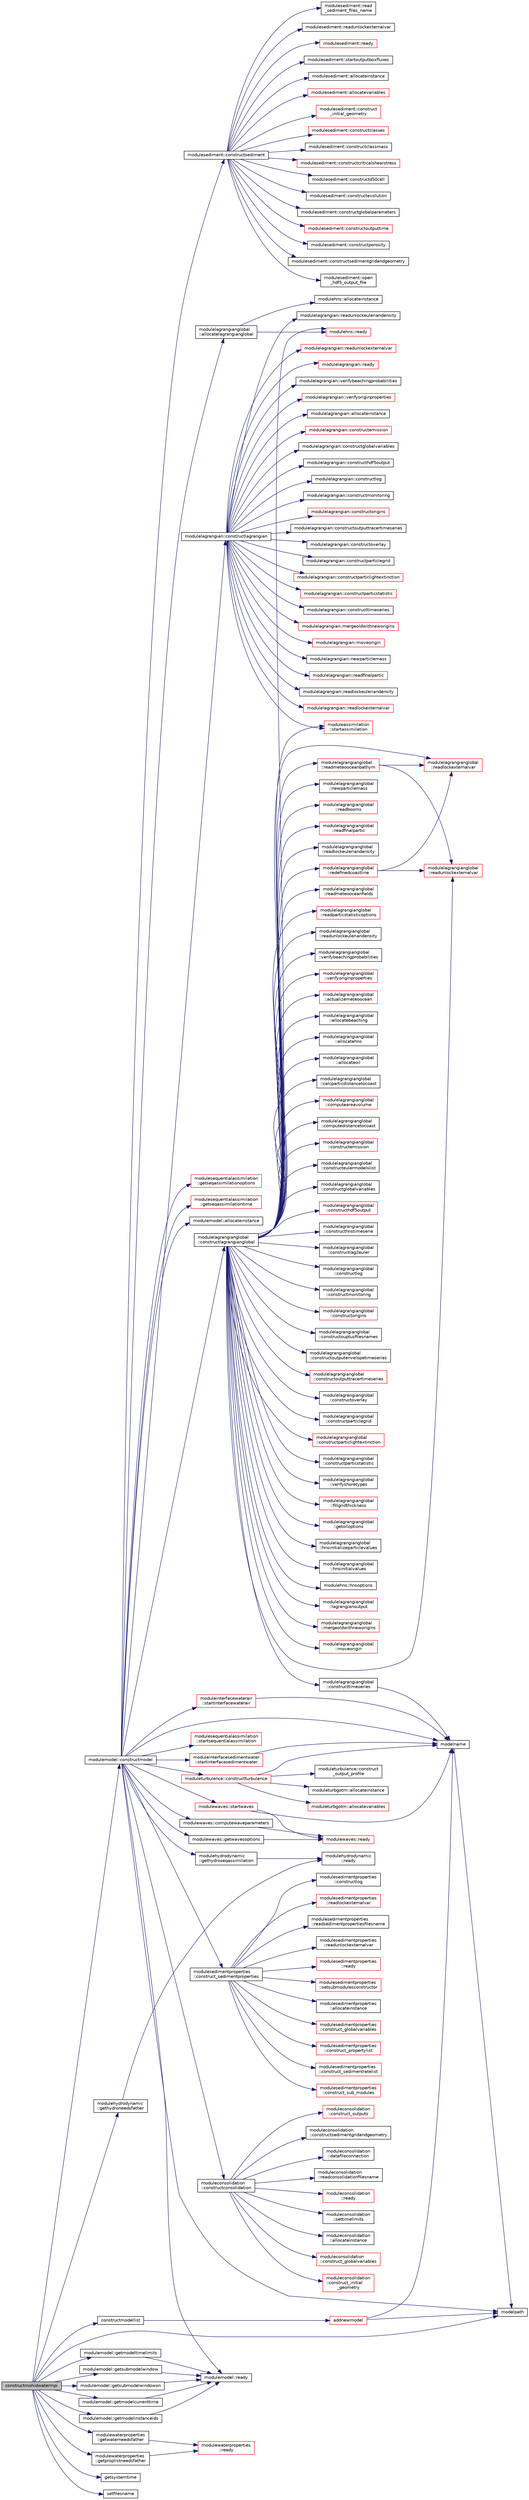 digraph "constructmohidwatermpi"
{
 // LATEX_PDF_SIZE
  edge [fontname="Helvetica",fontsize="10",labelfontname="Helvetica",labelfontsize="10"];
  node [fontname="Helvetica",fontsize="10",shape=record];
  rankdir="LR";
  Node1 [label="constructmohidwatermpi",height=0.2,width=0.4,color="black", fillcolor="grey75", style="filled", fontcolor="black",tooltip=" "];
  Node1 -> Node2 [color="midnightblue",fontsize="10",style="solid",fontname="Helvetica"];
  Node2 [label="modulemodel::constructmodel",height=0.2,width=0.4,color="black", fillcolor="white", style="filled",URL="$namespacemodulemodel.html#abcddd2b6e97f110b0c5b3bb00f069570",tooltip=" "];
  Node2 -> Node3 [color="midnightblue",fontsize="10",style="solid",fontname="Helvetica"];
  Node3 [label="modulemodel::allocateinstance",height=0.2,width=0.4,color="black", fillcolor="white", style="filled",URL="$namespacemodulemodel.html#a5bbc8de2114f1ac7367a9db6d923e85a",tooltip=" "];
  Node2 -> Node4 [color="midnightblue",fontsize="10",style="solid",fontname="Helvetica"];
  Node4 [label="modulelagrangianglobal\l::allocatelagrangianglobal",height=0.2,width=0.4,color="black", fillcolor="white", style="filled",URL="$namespacemodulelagrangianglobal.html#a8ae3b3566ebe3cc057810473a03a4abf",tooltip=" "];
  Node4 -> Node5 [color="midnightblue",fontsize="10",style="solid",fontname="Helvetica"];
  Node5 [label="modulehns::allocateinstance",height=0.2,width=0.4,color="black", fillcolor="white", style="filled",URL="$namespacemodulehns.html#a1ecdd29807e20a3d2a3ad0b9fc798f51",tooltip=" "];
  Node4 -> Node6 [color="midnightblue",fontsize="10",style="solid",fontname="Helvetica"];
  Node6 [label="modulehns::ready",height=0.2,width=0.4,color="red", fillcolor="white", style="filled",URL="$namespacemodulehns.html#a1b4bda03d346568b51278fca35b05366",tooltip=" "];
  Node2 -> Node8 [color="midnightblue",fontsize="10",style="solid",fontname="Helvetica"];
  Node8 [label="modulewaves::computewaveparameters",height=0.2,width=0.4,color="black", fillcolor="white", style="filled",URL="$namespacemodulewaves.html#a6a63e2ee3bdd7ee4378a33408a4668a7",tooltip=" "];
  Node8 -> Node9 [color="midnightblue",fontsize="10",style="solid",fontname="Helvetica"];
  Node9 [label="modulewaves::ready",height=0.2,width=0.4,color="red", fillcolor="white", style="filled",URL="$namespacemodulewaves.html#a15beb6e5dff252a4c77c47d43f9b6385",tooltip=" "];
  Node2 -> Node11 [color="midnightblue",fontsize="10",style="solid",fontname="Helvetica"];
  Node11 [label="modulesedimentproperties\l::construct_sedimentproperties",height=0.2,width=0.4,color="black", fillcolor="white", style="filled",URL="$namespacemodulesedimentproperties.html#a73be9d7faf93dc6b2994d535213bbd58",tooltip=" "];
  Node11 -> Node12 [color="midnightblue",fontsize="10",style="solid",fontname="Helvetica"];
  Node12 [label="modulesedimentproperties\l::allocateinstance",height=0.2,width=0.4,color="black", fillcolor="white", style="filled",URL="$namespacemodulesedimentproperties.html#a0e2131732a53a8682cb31baa3a65d6ae",tooltip=" "];
  Node11 -> Node13 [color="midnightblue",fontsize="10",style="solid",fontname="Helvetica"];
  Node13 [label="modulesedimentproperties\l::construct_globalvariables",height=0.2,width=0.4,color="red", fillcolor="white", style="filled",URL="$namespacemodulesedimentproperties.html#ac04693b92d1ed98577124026a0fb1d2e",tooltip=" "];
  Node11 -> Node18 [color="midnightblue",fontsize="10",style="solid",fontname="Helvetica"];
  Node18 [label="modulesedimentproperties\l::construct_propertylist",height=0.2,width=0.4,color="red", fillcolor="white", style="filled",URL="$namespacemodulesedimentproperties.html#abc91092616fbf4edf02daa5a7b1fcbb9",tooltip=" "];
  Node11 -> Node30 [color="midnightblue",fontsize="10",style="solid",fontname="Helvetica"];
  Node30 [label="modulesedimentproperties\l::construct_sedimentratelist",height=0.2,width=0.4,color="red", fillcolor="white", style="filled",URL="$namespacemodulesedimentproperties.html#ac8e0d26b714ef94bff3a38a7730ee2a5",tooltip=" "];
  Node11 -> Node36 [color="midnightblue",fontsize="10",style="solid",fontname="Helvetica"];
  Node36 [label="modulesedimentproperties\l::construct_sub_modules",height=0.2,width=0.4,color="red", fillcolor="white", style="filled",URL="$namespacemodulesedimentproperties.html#a908a832201f28cb160dc5c859ab8af03",tooltip=" "];
  Node11 -> Node48 [color="midnightblue",fontsize="10",style="solid",fontname="Helvetica"];
  Node48 [label="modulesedimentproperties\l::constructlog",height=0.2,width=0.4,color="black", fillcolor="white", style="filled",URL="$namespacemodulesedimentproperties.html#a8adc335e0f9814d9866b9c91620279fb",tooltip=" "];
  Node11 -> Node49 [color="midnightblue",fontsize="10",style="solid",fontname="Helvetica"];
  Node49 [label="modulesedimentproperties\l::readlockexternalvar",height=0.2,width=0.4,color="red", fillcolor="white", style="filled",URL="$namespacemodulesedimentproperties.html#a395db65fca9389b9904d43f9fc450c03",tooltip=" "];
  Node11 -> Node60 [color="midnightblue",fontsize="10",style="solid",fontname="Helvetica"];
  Node60 [label="modulesedimentproperties\l::readsedimentpropertiesfilesname",height=0.2,width=0.4,color="black", fillcolor="white", style="filled",URL="$namespacemodulesedimentproperties.html#a75f3289f9063b5325117a4d39bebace2",tooltip=" "];
  Node11 -> Node61 [color="midnightblue",fontsize="10",style="solid",fontname="Helvetica"];
  Node61 [label="modulesedimentproperties\l::readunlockexternalvar",height=0.2,width=0.4,color="black", fillcolor="white", style="filled",URL="$namespacemodulesedimentproperties.html#a442696b0f51e8020b42b7a5c2af05721",tooltip=" "];
  Node11 -> Node62 [color="midnightblue",fontsize="10",style="solid",fontname="Helvetica"];
  Node62 [label="modulesedimentproperties\l::ready",height=0.2,width=0.4,color="red", fillcolor="white", style="filled",URL="$namespacemodulesedimentproperties.html#a0ac80b6b6970285688cd69f623317e33",tooltip=" "];
  Node11 -> Node64 [color="midnightblue",fontsize="10",style="solid",fontname="Helvetica"];
  Node64 [label="modulesedimentproperties\l::setsubmodulesconstructor",height=0.2,width=0.4,color="red", fillcolor="white", style="filled",URL="$namespacemodulesedimentproperties.html#acc4f3e2fa34ac7c083b5c86382b68a59",tooltip=" "];
  Node2 -> Node66 [color="midnightblue",fontsize="10",style="solid",fontname="Helvetica"];
  Node66 [label="moduleconsolidation\l::constructconsolidation",height=0.2,width=0.4,color="black", fillcolor="white", style="filled",URL="$namespacemoduleconsolidation.html#aac026f0503f905b1fdf70f85f58f7b69",tooltip=" "];
  Node66 -> Node67 [color="midnightblue",fontsize="10",style="solid",fontname="Helvetica"];
  Node67 [label="moduleconsolidation\l::allocateinstance",height=0.2,width=0.4,color="black", fillcolor="white", style="filled",URL="$namespacemoduleconsolidation.html#ab891ed95a8328cd00b80d32b5bbc6bb6",tooltip=" "];
  Node66 -> Node68 [color="midnightblue",fontsize="10",style="solid",fontname="Helvetica"];
  Node68 [label="moduleconsolidation\l::construct_globalvariables",height=0.2,width=0.4,color="red", fillcolor="white", style="filled",URL="$namespacemoduleconsolidation.html#a4d351c8e79499df7d1edcdc11c64fd58",tooltip=" "];
  Node66 -> Node75 [color="midnightblue",fontsize="10",style="solid",fontname="Helvetica"];
  Node75 [label="moduleconsolidation\l::construct_initial\l_geometry",height=0.2,width=0.4,color="red", fillcolor="white", style="filled",URL="$namespacemoduleconsolidation.html#aefbb1dd3cecd84ab6814af87893b00d1",tooltip=" "];
  Node66 -> Node80 [color="midnightblue",fontsize="10",style="solid",fontname="Helvetica"];
  Node80 [label="moduleconsolidation\l::construct_outputs",height=0.2,width=0.4,color="red", fillcolor="white", style="filled",URL="$namespacemoduleconsolidation.html#a1c6db66f62288736bfc6a93bb76fb12c",tooltip=" "];
  Node66 -> Node85 [color="midnightblue",fontsize="10",style="solid",fontname="Helvetica"];
  Node85 [label="moduleconsolidation\l::constructsedimentgridandgeometry",height=0.2,width=0.4,color="black", fillcolor="white", style="filled",URL="$namespacemoduleconsolidation.html#a7fa231a9af605419b5dbc619d4e2a60f",tooltip=" "];
  Node66 -> Node86 [color="midnightblue",fontsize="10",style="solid",fontname="Helvetica"];
  Node86 [label="moduleconsolidation\l::datafileconnection",height=0.2,width=0.4,color="black", fillcolor="white", style="filled",URL="$namespacemoduleconsolidation.html#a59eaaf93a76021e109b8d97e2756ac51",tooltip=" "];
  Node66 -> Node87 [color="midnightblue",fontsize="10",style="solid",fontname="Helvetica"];
  Node87 [label="moduleconsolidation\l::readconsolidationfilesname",height=0.2,width=0.4,color="black", fillcolor="white", style="filled",URL="$namespacemoduleconsolidation.html#adc874bdb2826879904126cec4cd75459",tooltip=" "];
  Node66 -> Node16 [color="midnightblue",fontsize="10",style="solid",fontname="Helvetica"];
  Node16 [label="moduleconsolidation\l::ready",height=0.2,width=0.4,color="red", fillcolor="white", style="filled",URL="$namespacemoduleconsolidation.html#ab6b8d86bedc5c2870f1fb998c297005e",tooltip=" "];
  Node66 -> Node88 [color="midnightblue",fontsize="10",style="solid",fontname="Helvetica"];
  Node88 [label="moduleconsolidation\l::settimelimits",height=0.2,width=0.4,color="black", fillcolor="white", style="filled",URL="$namespacemoduleconsolidation.html#a8f78f5569405ac5d416a2919286511f3",tooltip=" "];
  Node2 -> Node89 [color="midnightblue",fontsize="10",style="solid",fontname="Helvetica"];
  Node89 [label="modulelagrangian::constructlagrangian",height=0.2,width=0.4,color="black", fillcolor="white", style="filled",URL="$namespacemodulelagrangian.html#ad766e71e7390a14dd30513d8ec8ca115",tooltip=" "];
  Node89 -> Node90 [color="midnightblue",fontsize="10",style="solid",fontname="Helvetica"];
  Node90 [label="modulelagrangian::allocateinstance",height=0.2,width=0.4,color="black", fillcolor="white", style="filled",URL="$namespacemodulelagrangian.html#a8223a77ae9396e4ded8f6f220eb1ebe0",tooltip=" "];
  Node89 -> Node91 [color="midnightblue",fontsize="10",style="solid",fontname="Helvetica"];
  Node91 [label="modulelagrangian::constructemission",height=0.2,width=0.4,color="red", fillcolor="white", style="filled",URL="$namespacemodulelagrangian.html#ac0e529585f9aa6d77944f42eec49c399",tooltip=" "];
  Node89 -> Node159 [color="midnightblue",fontsize="10",style="solid",fontname="Helvetica"];
  Node159 [label="modulelagrangian::constructglobalvariables",height=0.2,width=0.4,color="black", fillcolor="white", style="filled",URL="$namespacemodulelagrangian.html#aadb63f9fca438cc41d82d25d4e841aa6",tooltip=" "];
  Node89 -> Node160 [color="midnightblue",fontsize="10",style="solid",fontname="Helvetica"];
  Node160 [label="modulelagrangian::constructhdf5output",height=0.2,width=0.4,color="black", fillcolor="white", style="filled",URL="$namespacemodulelagrangian.html#a95739a2a3f7752220aa5fe865d07c62b",tooltip=" "];
  Node89 -> Node161 [color="midnightblue",fontsize="10",style="solid",fontname="Helvetica"];
  Node161 [label="modulelagrangian::constructlog",height=0.2,width=0.4,color="black", fillcolor="white", style="filled",URL="$namespacemodulelagrangian.html#a6dace26d0d9efdc26334c8afd5ae9220",tooltip=" "];
  Node89 -> Node162 [color="midnightblue",fontsize="10",style="solid",fontname="Helvetica"];
  Node162 [label="modulelagrangian::constructmonitoring",height=0.2,width=0.4,color="black", fillcolor="white", style="filled",URL="$namespacemodulelagrangian.html#af8367c0c93de5218ac9c3ef7159659cf",tooltip=" "];
  Node89 -> Node163 [color="midnightblue",fontsize="10",style="solid",fontname="Helvetica"];
  Node163 [label="modulelagrangian::constructorigins",height=0.2,width=0.4,color="red", fillcolor="white", style="filled",URL="$namespacemodulelagrangian.html#a18d4f1108b3f7cc2ab468c5271bc2a42",tooltip=" "];
  Node89 -> Node189 [color="midnightblue",fontsize="10",style="solid",fontname="Helvetica"];
  Node189 [label="modulelagrangian::constructoutputtracertimeseries",height=0.2,width=0.4,color="black", fillcolor="white", style="filled",URL="$namespacemodulelagrangian.html#acead687ed0498394f861396d605a7ce9",tooltip=" "];
  Node89 -> Node190 [color="midnightblue",fontsize="10",style="solid",fontname="Helvetica"];
  Node190 [label="modulelagrangian::constructoverlay",height=0.2,width=0.4,color="black", fillcolor="white", style="filled",URL="$namespacemodulelagrangian.html#a9c44a52195377ea654c3cd3d5b97acca",tooltip=" "];
  Node89 -> Node191 [color="midnightblue",fontsize="10",style="solid",fontname="Helvetica"];
  Node191 [label="modulelagrangian::constructparticlegrid",height=0.2,width=0.4,color="black", fillcolor="white", style="filled",URL="$namespacemodulelagrangian.html#a190cd84669e94eedbb0ca723a973969c",tooltip=" "];
  Node89 -> Node192 [color="midnightblue",fontsize="10",style="solid",fontname="Helvetica"];
  Node192 [label="modulelagrangian::constructparticlightextinction",height=0.2,width=0.4,color="red", fillcolor="white", style="filled",URL="$namespacemodulelagrangian.html#a30983416b73c9972c63df2c25371661d",tooltip=" "];
  Node89 -> Node194 [color="midnightblue",fontsize="10",style="solid",fontname="Helvetica"];
  Node194 [label="modulelagrangian::constructparticstatistic",height=0.2,width=0.4,color="red", fillcolor="white", style="filled",URL="$namespacemodulelagrangian.html#a9111f92be66d257fc573bf898bbc38d9",tooltip=" "];
  Node89 -> Node196 [color="midnightblue",fontsize="10",style="solid",fontname="Helvetica"];
  Node196 [label="modulelagrangian::constructtimeseries",height=0.2,width=0.4,color="black", fillcolor="white", style="filled",URL="$namespacemodulelagrangian.html#a00248d924be257777ce6bdce98029594",tooltip=" "];
  Node89 -> Node197 [color="midnightblue",fontsize="10",style="solid",fontname="Helvetica"];
  Node197 [label="modulelagrangian::mergeoldwithneworigins",height=0.2,width=0.4,color="red", fillcolor="white", style="filled",URL="$namespacemodulelagrangian.html#aec5a7d886f857814caf3bbd5957b5359",tooltip=" "];
  Node89 -> Node207 [color="midnightblue",fontsize="10",style="solid",fontname="Helvetica"];
  Node207 [label="modulelagrangian::moveorigin",height=0.2,width=0.4,color="red", fillcolor="white", style="filled",URL="$namespacemodulelagrangian.html#a56e2a0655f742104a77b7d6d4040508f",tooltip=" "];
  Node89 -> Node208 [color="midnightblue",fontsize="10",style="solid",fontname="Helvetica"];
  Node208 [label="modulelagrangian::newparticlemass",height=0.2,width=0.4,color="black", fillcolor="white", style="filled",URL="$namespacemodulelagrangian.html#a5afe5f1c46e068854f5c2eca0de8b0fb",tooltip=" "];
  Node89 -> Node209 [color="midnightblue",fontsize="10",style="solid",fontname="Helvetica"];
  Node209 [label="modulelagrangian::readfinalpartic",height=0.2,width=0.4,color="red", fillcolor="white", style="filled",URL="$namespacemodulelagrangian.html#aa8ba43a560dd11df5632a522066b74a6",tooltip=" "];
  Node89 -> Node210 [color="midnightblue",fontsize="10",style="solid",fontname="Helvetica"];
  Node210 [label="modulelagrangian::readlockeuleriandensity",height=0.2,width=0.4,color="black", fillcolor="white", style="filled",URL="$namespacemodulelagrangian.html#a3d2b3737568ce2b7e2998cbd2192c685",tooltip=" "];
  Node89 -> Node211 [color="midnightblue",fontsize="10",style="solid",fontname="Helvetica"];
  Node211 [label="modulelagrangian::readlockexternalvar",height=0.2,width=0.4,color="red", fillcolor="white", style="filled",URL="$namespacemodulelagrangian.html#a1be97a0d8bb95c907adf6f985c3a70ce",tooltip=" "];
  Node89 -> Node213 [color="midnightblue",fontsize="10",style="solid",fontname="Helvetica"];
  Node213 [label="modulelagrangian::readunlockeuleriandensity",height=0.2,width=0.4,color="black", fillcolor="white", style="filled",URL="$namespacemodulelagrangian.html#a62c1768ee36cf2fc50c44c595fbf0408",tooltip=" "];
  Node89 -> Node214 [color="midnightblue",fontsize="10",style="solid",fontname="Helvetica"];
  Node214 [label="modulelagrangian::readunlockexternalvar",height=0.2,width=0.4,color="red", fillcolor="white", style="filled",URL="$namespacemodulelagrangian.html#afc1c234aa5939835cbe1bc80abe16766",tooltip=" "];
  Node89 -> Node216 [color="midnightblue",fontsize="10",style="solid",fontname="Helvetica"];
  Node216 [label="modulelagrangian::ready",height=0.2,width=0.4,color="red", fillcolor="white", style="filled",URL="$namespacemodulelagrangian.html#a4ddfbe58c1df4477f8d84db54b330823",tooltip=" "];
  Node89 -> Node218 [color="midnightblue",fontsize="10",style="solid",fontname="Helvetica"];
  Node218 [label="moduleassimilation\l::startassimilation",height=0.2,width=0.4,color="red", fillcolor="white", style="filled",URL="$namespacemoduleassimilation.html#a686ae542667f0f0269fb4baa108cbcf7",tooltip=" "];
  Node89 -> Node236 [color="midnightblue",fontsize="10",style="solid",fontname="Helvetica"];
  Node236 [label="modulelagrangian::verifybeachingprobabilities",height=0.2,width=0.4,color="black", fillcolor="white", style="filled",URL="$namespacemodulelagrangian.html#a73aa2ae55efd7276fcb02ec56c40eba3",tooltip=" "];
  Node89 -> Node237 [color="midnightblue",fontsize="10",style="solid",fontname="Helvetica"];
  Node237 [label="modulelagrangian::verifyoriginproperties",height=0.2,width=0.4,color="red", fillcolor="white", style="filled",URL="$namespacemodulelagrangian.html#a3afb63d9461c6e731400252243804a3b",tooltip=" "];
  Node2 -> Node238 [color="midnightblue",fontsize="10",style="solid",fontname="Helvetica"];
  Node238 [label="modulelagrangianglobal\l::constructlagrangianglobal",height=0.2,width=0.4,color="black", fillcolor="white", style="filled",URL="$namespacemodulelagrangianglobal.html#afd673a84ee97dfdff69d0e0f3a7ea3ef",tooltip=" "];
  Node238 -> Node239 [color="midnightblue",fontsize="10",style="solid",fontname="Helvetica"];
  Node239 [label="modulelagrangianglobal\l::actualizemeteoocean",height=0.2,width=0.4,color="red", fillcolor="white", style="filled",URL="$namespacemodulelagrangianglobal.html#a0fa07eb74ec148c5c6faeec4cd4561c9",tooltip=" "];
  Node238 -> Node242 [color="midnightblue",fontsize="10",style="solid",fontname="Helvetica"];
  Node242 [label="modulelagrangianglobal\l::allocatebeaching",height=0.2,width=0.4,color="black", fillcolor="white", style="filled",URL="$namespacemodulelagrangianglobal.html#a48e2f7f1b1f2612fb2b891f9ae7918b4",tooltip=" "];
  Node238 -> Node243 [color="midnightblue",fontsize="10",style="solid",fontname="Helvetica"];
  Node243 [label="modulelagrangianglobal\l::allocatehns",height=0.2,width=0.4,color="black", fillcolor="white", style="filled",URL="$namespacemodulelagrangianglobal.html#aa4f2e4611a6f55063b6b425e9af734c9",tooltip=" "];
  Node238 -> Node244 [color="midnightblue",fontsize="10",style="solid",fontname="Helvetica"];
  Node244 [label="modulelagrangianglobal\l::allocateoil",height=0.2,width=0.4,color="black", fillcolor="white", style="filled",URL="$namespacemodulelagrangianglobal.html#a0be041be04e7755f84bc26f6dfe301b0",tooltip=" "];
  Node238 -> Node245 [color="midnightblue",fontsize="10",style="solid",fontname="Helvetica"];
  Node245 [label="modulelagrangianglobal\l::calcparticdistancetocoast",height=0.2,width=0.4,color="black", fillcolor="white", style="filled",URL="$namespacemodulelagrangianglobal.html#a93a1f184ec51e9c61c7ac05ecf8d9364",tooltip=" "];
  Node238 -> Node246 [color="midnightblue",fontsize="10",style="solid",fontname="Helvetica"];
  Node246 [label="modulelagrangianglobal\l::computeareavolume",height=0.2,width=0.4,color="red", fillcolor="white", style="filled",URL="$namespacemodulelagrangianglobal.html#ad6190c60927cd9e871e45fcfd4fc5dd2",tooltip=" "];
  Node238 -> Node249 [color="midnightblue",fontsize="10",style="solid",fontname="Helvetica"];
  Node249 [label="modulelagrangianglobal\l::computedistancetocoast",height=0.2,width=0.4,color="black", fillcolor="white", style="filled",URL="$namespacemodulelagrangianglobal.html#ae26f6cb369947b236a6e8dffcbed3eb2",tooltip=" "];
  Node238 -> Node250 [color="midnightblue",fontsize="10",style="solid",fontname="Helvetica"];
  Node250 [label="modulelagrangianglobal\l::constructemission",height=0.2,width=0.4,color="red", fillcolor="white", style="filled",URL="$namespacemodulelagrangianglobal.html#a19776a2b14eca267eac2af7e53ce5c77",tooltip=" "];
  Node238 -> Node286 [color="midnightblue",fontsize="10",style="solid",fontname="Helvetica"];
  Node286 [label="modulelagrangianglobal\l::constructeulermodelslist",height=0.2,width=0.4,color="black", fillcolor="white", style="filled",URL="$namespacemodulelagrangianglobal.html#a409542d48e7b2b20840dc3545d1a34f0",tooltip=" "];
  Node238 -> Node287 [color="midnightblue",fontsize="10",style="solid",fontname="Helvetica"];
  Node287 [label="modulelagrangianglobal\l::constructglobalvariables",height=0.2,width=0.4,color="black", fillcolor="white", style="filled",URL="$namespacemodulelagrangianglobal.html#ac07ce699fa5190e37b220b344450ba80",tooltip=" "];
  Node238 -> Node288 [color="midnightblue",fontsize="10",style="solid",fontname="Helvetica"];
  Node288 [label="modulelagrangianglobal\l::constructhdf5output",height=0.2,width=0.4,color="red", fillcolor="white", style="filled",URL="$namespacemodulelagrangianglobal.html#a72385af4d9a1a57607853866a0eb0fe0",tooltip=" "];
  Node238 -> Node290 [color="midnightblue",fontsize="10",style="solid",fontname="Helvetica"];
  Node290 [label="modulelagrangianglobal\l::constructhnstimeserie",height=0.2,width=0.4,color="black", fillcolor="white", style="filled",URL="$namespacemodulelagrangianglobal.html#a56d6b284b701a9103a92e0956ad4cc6a",tooltip=" "];
  Node238 -> Node291 [color="midnightblue",fontsize="10",style="solid",fontname="Helvetica"];
  Node291 [label="modulelagrangianglobal\l::constructlag2euler",height=0.2,width=0.4,color="black", fillcolor="white", style="filled",URL="$namespacemodulelagrangianglobal.html#a5c09d9f8068efed26002854c2ba12362",tooltip=" "];
  Node238 -> Node292 [color="midnightblue",fontsize="10",style="solid",fontname="Helvetica"];
  Node292 [label="modulelagrangianglobal\l::constructlog",height=0.2,width=0.4,color="black", fillcolor="white", style="filled",URL="$namespacemodulelagrangianglobal.html#aa700601bd9f8ad04a50534e66725efc4",tooltip=" "];
  Node238 -> Node293 [color="midnightblue",fontsize="10",style="solid",fontname="Helvetica"];
  Node293 [label="modulelagrangianglobal\l::constructmonitoring",height=0.2,width=0.4,color="black", fillcolor="white", style="filled",URL="$namespacemodulelagrangianglobal.html#ae93400b6f236b2e44a7b90febb2be220",tooltip=" "];
  Node238 -> Node294 [color="midnightblue",fontsize="10",style="solid",fontname="Helvetica"];
  Node294 [label="modulelagrangianglobal\l::constructorigins",height=0.2,width=0.4,color="red", fillcolor="white", style="filled",URL="$namespacemodulelagrangianglobal.html#a18659553d3e4f0917dd7bc0bcdb6d109",tooltip=" "];
  Node238 -> Node326 [color="midnightblue",fontsize="10",style="solid",fontname="Helvetica"];
  Node326 [label="modulelagrangianglobal\l::constructouptusfilesnames",height=0.2,width=0.4,color="black", fillcolor="white", style="filled",URL="$namespacemodulelagrangianglobal.html#a083836de958c69614f913a7f1b0bee9e",tooltip=" "];
  Node238 -> Node327 [color="midnightblue",fontsize="10",style="solid",fontname="Helvetica"];
  Node327 [label="modulelagrangianglobal\l::constructoutputenvelopetimeseries",height=0.2,width=0.4,color="black", fillcolor="white", style="filled",URL="$namespacemodulelagrangianglobal.html#ac9b3291ed411a75cceb9948f7f671764",tooltip=" "];
  Node238 -> Node328 [color="midnightblue",fontsize="10",style="solid",fontname="Helvetica"];
  Node328 [label="modulelagrangianglobal\l::constructoutputtracertimeseries",height=0.2,width=0.4,color="red", fillcolor="white", style="filled",URL="$namespacemodulelagrangianglobal.html#a43f3d0f411e8d9b0df16d63f033382ff",tooltip=" "];
  Node238 -> Node330 [color="midnightblue",fontsize="10",style="solid",fontname="Helvetica"];
  Node330 [label="modulelagrangianglobal\l::constructoverlay",height=0.2,width=0.4,color="black", fillcolor="white", style="filled",URL="$namespacemodulelagrangianglobal.html#a66523dedf972d121569f3902f6d4a148",tooltip=" "];
  Node238 -> Node331 [color="midnightblue",fontsize="10",style="solid",fontname="Helvetica"];
  Node331 [label="modulelagrangianglobal\l::constructparticlegrid",height=0.2,width=0.4,color="black", fillcolor="white", style="filled",URL="$namespacemodulelagrangianglobal.html#aad6524644ca62cde451d62e0964fe5de",tooltip=" "];
  Node238 -> Node332 [color="midnightblue",fontsize="10",style="solid",fontname="Helvetica"];
  Node332 [label="modulelagrangianglobal\l::constructparticlightextinction",height=0.2,width=0.4,color="red", fillcolor="white", style="filled",URL="$namespacemodulelagrangianglobal.html#a4ba42e3d7ac7a48f0a6a551322aaf754",tooltip=" "];
  Node238 -> Node333 [color="midnightblue",fontsize="10",style="solid",fontname="Helvetica"];
  Node333 [label="modulelagrangianglobal\l::constructparticstatistic",height=0.2,width=0.4,color="black", fillcolor="white", style="filled",URL="$namespacemodulelagrangianglobal.html#a13c381524822a2310bb011dc1680ed61",tooltip=" "];
  Node238 -> Node334 [color="midnightblue",fontsize="10",style="solid",fontname="Helvetica"];
  Node334 [label="modulelagrangianglobal\l::constructtimeseries",height=0.2,width=0.4,color="black", fillcolor="white", style="filled",URL="$namespacemodulelagrangianglobal.html#ace8bf8bfcb4ec7384b2bb7af77034f8e",tooltip=" "];
  Node334 -> Node335 [color="midnightblue",fontsize="10",style="solid",fontname="Helvetica"];
  Node335 [label="modelname",height=0.2,width=0.4,color="black", fillcolor="white", style="filled",URL="$_main_8_f90.html#af0ae0b978e6573bc461573aa66062e83",tooltip=" "];
  Node335 -> Node336 [color="midnightblue",fontsize="10",style="solid",fontname="Helvetica"];
  Node336 [label="modelpath",height=0.2,width=0.4,color="black", fillcolor="white", style="filled",URL="$_main_8_f90.html#ada5b220b45dcba73a75264dcde43e3bd",tooltip=" "];
  Node238 -> Node337 [color="midnightblue",fontsize="10",style="solid",fontname="Helvetica"];
  Node337 [label="modulelagrangianglobal\l::fillgridthickness",height=0.2,width=0.4,color="red", fillcolor="white", style="filled",URL="$namespacemodulelagrangianglobal.html#a36b19f9334aaf4289e0ec7ea7eea643c",tooltip=" "];
  Node238 -> Node340 [color="midnightblue",fontsize="10",style="solid",fontname="Helvetica"];
  Node340 [label="modulelagrangianglobal\l::getoiloptions",height=0.2,width=0.4,color="red", fillcolor="white", style="filled",URL="$namespacemodulelagrangianglobal.html#a64f08b972c519197b497942c12d54fd5",tooltip=" "];
  Node238 -> Node342 [color="midnightblue",fontsize="10",style="solid",fontname="Helvetica"];
  Node342 [label="modulelagrangianglobal\l::hnsinitializeparticlevalues",height=0.2,width=0.4,color="black", fillcolor="white", style="filled",URL="$namespacemodulelagrangianglobal.html#a480cf2e664cf8fc186fb4ad80025693c",tooltip=" "];
  Node238 -> Node343 [color="midnightblue",fontsize="10",style="solid",fontname="Helvetica"];
  Node343 [label="modulelagrangianglobal\l::hnsinitialvalues",height=0.2,width=0.4,color="black", fillcolor="white", style="filled",URL="$namespacemodulelagrangianglobal.html#ad1111403d5d343cacd9cf3deb4c66ec9",tooltip=" "];
  Node238 -> Node308 [color="midnightblue",fontsize="10",style="solid",fontname="Helvetica"];
  Node308 [label="modulehns::hnsoptions",height=0.2,width=0.4,color="black", fillcolor="white", style="filled",URL="$namespacemodulehns.html#a71301e39dc6614233febb77b7cd18194",tooltip=" "];
  Node238 -> Node344 [color="midnightblue",fontsize="10",style="solid",fontname="Helvetica"];
  Node344 [label="modulelagrangianglobal\l::lagrangianoutput",height=0.2,width=0.4,color="red", fillcolor="white", style="filled",URL="$namespacemodulelagrangianglobal.html#a3e9da0dad79c6c6965b34c4f0d9232a0",tooltip=" "];
  Node238 -> Node369 [color="midnightblue",fontsize="10",style="solid",fontname="Helvetica"];
  Node369 [label="modulelagrangianglobal\l::mergeoldwithneworigins",height=0.2,width=0.4,color="red", fillcolor="white", style="filled",URL="$namespacemodulelagrangianglobal.html#a615ab3a1eadb5c6d09f9fe8642d2c59f",tooltip=" "];
  Node238 -> Node379 [color="midnightblue",fontsize="10",style="solid",fontname="Helvetica"];
  Node379 [label="modulelagrangianglobal\l::moveorigin",height=0.2,width=0.4,color="red", fillcolor="white", style="filled",URL="$namespacemodulelagrangianglobal.html#a214f6221918e0904f9300fa3b9a00cb3",tooltip=" "];
  Node238 -> Node380 [color="midnightblue",fontsize="10",style="solid",fontname="Helvetica"];
  Node380 [label="modulelagrangianglobal\l::newparticlemass",height=0.2,width=0.4,color="black", fillcolor="white", style="filled",URL="$namespacemodulelagrangianglobal.html#ab7a73b07470ae9858c75d8d622eabdff",tooltip=" "];
  Node238 -> Node381 [color="midnightblue",fontsize="10",style="solid",fontname="Helvetica"];
  Node381 [label="modulelagrangianglobal\l::readbooms",height=0.2,width=0.4,color="red", fillcolor="white", style="filled",URL="$namespacemodulelagrangianglobal.html#ae6c369ad79b4c62328e4792cd7aed791",tooltip=" "];
  Node238 -> Node384 [color="midnightblue",fontsize="10",style="solid",fontname="Helvetica"];
  Node384 [label="modulelagrangianglobal\l::readfinalpartic",height=0.2,width=0.4,color="red", fillcolor="white", style="filled",URL="$namespacemodulelagrangianglobal.html#a101ffba4c1f5b064fc15cf4cd92df60e",tooltip=" "];
  Node238 -> Node385 [color="midnightblue",fontsize="10",style="solid",fontname="Helvetica"];
  Node385 [label="modulelagrangianglobal\l::readlockeuleriandensity",height=0.2,width=0.4,color="black", fillcolor="white", style="filled",URL="$namespacemodulelagrangianglobal.html#a050ae9cc2e89b6c4a9988fc3de650380",tooltip=" "];
  Node238 -> Node386 [color="midnightblue",fontsize="10",style="solid",fontname="Helvetica"];
  Node386 [label="modulelagrangianglobal\l::readlockexternalvar",height=0.2,width=0.4,color="red", fillcolor="white", style="filled",URL="$namespacemodulelagrangianglobal.html#a4051f81e28e0e18dc8950a11d2a7ae65",tooltip=" "];
  Node238 -> Node387 [color="midnightblue",fontsize="10",style="solid",fontname="Helvetica"];
  Node387 [label="modulelagrangianglobal\l::readmeteooceanbathym",height=0.2,width=0.4,color="red", fillcolor="white", style="filled",URL="$namespacemodulelagrangianglobal.html#a46ea20c9e2d71865f07f69618754831d",tooltip=" "];
  Node387 -> Node386 [color="midnightblue",fontsize="10",style="solid",fontname="Helvetica"];
  Node387 -> Node390 [color="midnightblue",fontsize="10",style="solid",fontname="Helvetica"];
  Node390 [label="modulelagrangianglobal\l::readunlockexternalvar",height=0.2,width=0.4,color="red", fillcolor="white", style="filled",URL="$namespacemodulelagrangianglobal.html#ab2139b94b323af2c1671fe3b4340218f",tooltip=" "];
  Node238 -> Node391 [color="midnightblue",fontsize="10",style="solid",fontname="Helvetica"];
  Node391 [label="modulelagrangianglobal\l::readmeteooceanfields",height=0.2,width=0.4,color="red", fillcolor="white", style="filled",URL="$namespacemodulelagrangianglobal.html#ab2f7aa5d633698c89eab11bcf4c90928",tooltip=" "];
  Node238 -> Node397 [color="midnightblue",fontsize="10",style="solid",fontname="Helvetica"];
  Node397 [label="modulelagrangianglobal\l::readparticstatisticoptions",height=0.2,width=0.4,color="red", fillcolor="white", style="filled",URL="$namespacemodulelagrangianglobal.html#a8e12f5629f87247807ce50e9527b9fdd",tooltip=" "];
  Node238 -> Node399 [color="midnightblue",fontsize="10",style="solid",fontname="Helvetica"];
  Node399 [label="modulelagrangianglobal\l::readunlockeuleriandensity",height=0.2,width=0.4,color="black", fillcolor="white", style="filled",URL="$namespacemodulelagrangianglobal.html#a553d94d2684b09095403feab67bef598",tooltip=" "];
  Node238 -> Node390 [color="midnightblue",fontsize="10",style="solid",fontname="Helvetica"];
  Node238 -> Node6 [color="midnightblue",fontsize="10",style="solid",fontname="Helvetica"];
  Node238 -> Node400 [color="midnightblue",fontsize="10",style="solid",fontname="Helvetica"];
  Node400 [label="modulelagrangianglobal\l::redefinedcoastline",height=0.2,width=0.4,color="red", fillcolor="white", style="filled",URL="$namespacemodulelagrangianglobal.html#a83377eb734750e27543838294b2cf44d",tooltip=" "];
  Node400 -> Node386 [color="midnightblue",fontsize="10",style="solid",fontname="Helvetica"];
  Node400 -> Node390 [color="midnightblue",fontsize="10",style="solid",fontname="Helvetica"];
  Node238 -> Node218 [color="midnightblue",fontsize="10",style="solid",fontname="Helvetica"];
  Node238 -> Node401 [color="midnightblue",fontsize="10",style="solid",fontname="Helvetica"];
  Node401 [label="modulelagrangianglobal\l::verifybeachingprobabilities",height=0.2,width=0.4,color="black", fillcolor="white", style="filled",URL="$namespacemodulelagrangianglobal.html#aee31fff31d61d2bd1593396996588917",tooltip=" "];
  Node238 -> Node402 [color="midnightblue",fontsize="10",style="solid",fontname="Helvetica"];
  Node402 [label="modulelagrangianglobal\l::verifyoriginproperties",height=0.2,width=0.4,color="red", fillcolor="white", style="filled",URL="$namespacemodulelagrangianglobal.html#a665e00ca13f06e06edf9476f18ec2b58",tooltip=" "];
  Node238 -> Node403 [color="midnightblue",fontsize="10",style="solid",fontname="Helvetica"];
  Node403 [label="modulelagrangianglobal\l::verifyshoretypes",height=0.2,width=0.4,color="black", fillcolor="white", style="filled",URL="$namespacemodulelagrangianglobal.html#a5abbe7b9c24cce4b55bf9e30a7bb418a",tooltip=" "];
  Node2 -> Node404 [color="midnightblue",fontsize="10",style="solid",fontname="Helvetica"];
  Node404 [label="modulesediment::constructsediment",height=0.2,width=0.4,color="black", fillcolor="white", style="filled",URL="$namespacemodulesediment.html#a1a3b01f7483f6fefc6f2dac6a51d664c",tooltip=" "];
  Node404 -> Node405 [color="midnightblue",fontsize="10",style="solid",fontname="Helvetica"];
  Node405 [label="modulesediment::allocateinstance",height=0.2,width=0.4,color="black", fillcolor="white", style="filled",URL="$namespacemodulesediment.html#a7cf40ca051d012f054efecd59d7ffb97",tooltip=" "];
  Node404 -> Node406 [color="midnightblue",fontsize="10",style="solid",fontname="Helvetica"];
  Node406 [label="modulesediment::allocatevariables",height=0.2,width=0.4,color="red", fillcolor="white", style="filled",URL="$namespacemodulesediment.html#a7feb9a14efb0c8cc97dfc870ff9804ce",tooltip=" "];
  Node404 -> Node408 [color="midnightblue",fontsize="10",style="solid",fontname="Helvetica"];
  Node408 [label="modulesediment::construct\l_initial_geometry",height=0.2,width=0.4,color="red", fillcolor="white", style="filled",URL="$namespacemodulesediment.html#adb9b138d3feb285796bc8580b24509db",tooltip=" "];
  Node404 -> Node410 [color="midnightblue",fontsize="10",style="solid",fontname="Helvetica"];
  Node410 [label="modulesediment::constructclasses",height=0.2,width=0.4,color="red", fillcolor="white", style="filled",URL="$namespacemodulesediment.html#aab617a4a3f8db9a8c86241473054067d",tooltip=" "];
  Node404 -> Node415 [color="midnightblue",fontsize="10",style="solid",fontname="Helvetica"];
  Node415 [label="modulesediment::constructclassmass",height=0.2,width=0.4,color="black", fillcolor="white", style="filled",URL="$namespacemodulesediment.html#ae0fc128b081e1181c0df22dd4822b65d",tooltip=" "];
  Node404 -> Node416 [color="midnightblue",fontsize="10",style="solid",fontname="Helvetica"];
  Node416 [label="modulesediment::constructcriticalshearstress",height=0.2,width=0.4,color="red", fillcolor="white", style="filled",URL="$namespacemodulesediment.html#a816e46154f7c824c75be6572b099e18a",tooltip=" "];
  Node404 -> Node422 [color="midnightblue",fontsize="10",style="solid",fontname="Helvetica"];
  Node422 [label="modulesediment::constructd50cell",height=0.2,width=0.4,color="black", fillcolor="white", style="filled",URL="$namespacemodulesediment.html#a595754027fca9b62be67b11dbad30185",tooltip=" "];
  Node404 -> Node423 [color="midnightblue",fontsize="10",style="solid",fontname="Helvetica"];
  Node423 [label="modulesediment::constructevolution",height=0.2,width=0.4,color="black", fillcolor="white", style="filled",URL="$namespacemodulesediment.html#a65ecb7c9b87860dde4303791884a9956",tooltip=" "];
  Node404 -> Node424 [color="midnightblue",fontsize="10",style="solid",fontname="Helvetica"];
  Node424 [label="modulesediment::constructglobalparameters",height=0.2,width=0.4,color="black", fillcolor="white", style="filled",URL="$namespacemodulesediment.html#a58c9978541dc90a336fa76f940b8061b",tooltip=" "];
  Node404 -> Node425 [color="midnightblue",fontsize="10",style="solid",fontname="Helvetica"];
  Node425 [label="modulesediment::constructoutputtime",height=0.2,width=0.4,color="red", fillcolor="white", style="filled",URL="$namespacemodulesediment.html#aacb4e3dc70adfbda3e0d8000b2088b3d",tooltip=" "];
  Node404 -> Node427 [color="midnightblue",fontsize="10",style="solid",fontname="Helvetica"];
  Node427 [label="modulesediment::constructporosity",height=0.2,width=0.4,color="black", fillcolor="white", style="filled",URL="$namespacemodulesediment.html#a8ad0bd3e4a8a8ea6fb423df13967b877",tooltip=" "];
  Node404 -> Node428 [color="midnightblue",fontsize="10",style="solid",fontname="Helvetica"];
  Node428 [label="modulesediment::constructsedimentgridandgeometry",height=0.2,width=0.4,color="black", fillcolor="white", style="filled",URL="$namespacemodulesediment.html#a4fcfee70467ab31177134369a945bf94",tooltip=" "];
  Node404 -> Node429 [color="midnightblue",fontsize="10",style="solid",fontname="Helvetica"];
  Node429 [label="modulesediment::open\l_hdf5_output_file",height=0.2,width=0.4,color="black", fillcolor="white", style="filled",URL="$namespacemodulesediment.html#afe850b14e10e8db70a1bd5879fc5c2ea",tooltip=" "];
  Node404 -> Node430 [color="midnightblue",fontsize="10",style="solid",fontname="Helvetica"];
  Node430 [label="modulesediment::read\l_sediment_files_name",height=0.2,width=0.4,color="black", fillcolor="white", style="filled",URL="$namespacemodulesediment.html#ae14a9f4cd6513444502e3774b27d6f2e",tooltip=" "];
  Node404 -> Node421 [color="midnightblue",fontsize="10",style="solid",fontname="Helvetica"];
  Node421 [label="modulesediment::readunlockexternalvar",height=0.2,width=0.4,color="black", fillcolor="white", style="filled",URL="$namespacemodulesediment.html#a8c3164236748ba94c8bef14c5dd430b9",tooltip=" "];
  Node404 -> Node431 [color="midnightblue",fontsize="10",style="solid",fontname="Helvetica"];
  Node431 [label="modulesediment::ready",height=0.2,width=0.4,color="red", fillcolor="white", style="filled",URL="$namespacemodulesediment.html#a2427e7af36c908526797cc897f1dca07",tooltip=" "];
  Node404 -> Node433 [color="midnightblue",fontsize="10",style="solid",fontname="Helvetica"];
  Node433 [label="modulesediment::startoutputboxfluxes",height=0.2,width=0.4,color="black", fillcolor="white", style="filled",URL="$namespacemodulesediment.html#ac07e155e923f9f500063126c9e4f7ede",tooltip=" "];
  Node2 -> Node434 [color="midnightblue",fontsize="10",style="solid",fontname="Helvetica"];
  Node434 [label="moduleturbulence::constructturbulence",height=0.2,width=0.4,color="red", fillcolor="white", style="filled",URL="$namespacemoduleturbulence.html#ace39b4cf089aa70cd60b083a3e341bc9",tooltip=" "];
  Node434 -> Node435 [color="midnightblue",fontsize="10",style="solid",fontname="Helvetica"];
  Node435 [label="moduleturbgotm::allocateinstance",height=0.2,width=0.4,color="black", fillcolor="white", style="filled",URL="$namespacemoduleturbgotm.html#a1f367dad0fd7a9dba96b5da89226bfdb",tooltip=" "];
  Node434 -> Node436 [color="midnightblue",fontsize="10",style="solid",fontname="Helvetica"];
  Node436 [label="moduleturbgotm::allocatevariables",height=0.2,width=0.4,color="red", fillcolor="white", style="filled",URL="$namespacemoduleturbgotm.html#ad863a5918db79e19552388fff6750b22",tooltip=" "];
  Node434 -> Node438 [color="midnightblue",fontsize="10",style="solid",fontname="Helvetica"];
  Node438 [label="moduleturbulence::construct\l_output_profile",height=0.2,width=0.4,color="black", fillcolor="white", style="filled",URL="$namespacemoduleturbulence.html#a4e5f190dd7da54cb916c8956e331e54c",tooltip=" "];
  Node434 -> Node335 [color="midnightblue",fontsize="10",style="solid",fontname="Helvetica"];
  Node2 -> Node476 [color="midnightblue",fontsize="10",style="solid",fontname="Helvetica"];
  Node476 [label="modulehydrodynamic\l::gethydroseqassimilation",height=0.2,width=0.4,color="black", fillcolor="white", style="filled",URL="$namespacemodulehydrodynamic.html#ab2980a48cd10c0f2def3784cbf27608c",tooltip=" "];
  Node476 -> Node389 [color="midnightblue",fontsize="10",style="solid",fontname="Helvetica"];
  Node389 [label="modulehydrodynamic\l::ready",height=0.2,width=0.4,color="black", fillcolor="white", style="filled",URL="$namespacemodulehydrodynamic.html#a541821548a44af36e71f5eddedae890e",tooltip=" "];
  Node2 -> Node477 [color="midnightblue",fontsize="10",style="solid",fontname="Helvetica"];
  Node477 [label="modulesequentialassimilation\l::getseqassimilationoptions",height=0.2,width=0.4,color="red", fillcolor="white", style="filled",URL="$namespacemodulesequentialassimilation.html#a1df3565c62b239e627e2abf8edf5339e",tooltip=" "];
  Node2 -> Node480 [color="midnightblue",fontsize="10",style="solid",fontname="Helvetica"];
  Node480 [label="modulesequentialassimilation\l::getseqassimilationtime",height=0.2,width=0.4,color="red", fillcolor="white", style="filled",URL="$namespacemodulesequentialassimilation.html#a79adcfc8fb983a24237bd6bba818eca8",tooltip=" "];
  Node2 -> Node481 [color="midnightblue",fontsize="10",style="solid",fontname="Helvetica"];
  Node481 [label="modulewaves::getwavesoptions",height=0.2,width=0.4,color="black", fillcolor="white", style="filled",URL="$namespacemodulewaves.html#af1623a677ea698d686e5a5faa283eea1",tooltip=" "];
  Node481 -> Node9 [color="midnightblue",fontsize="10",style="solid",fontname="Helvetica"];
  Node2 -> Node335 [color="midnightblue",fontsize="10",style="solid",fontname="Helvetica"];
  Node2 -> Node336 [color="midnightblue",fontsize="10",style="solid",fontname="Helvetica"];
  Node2 -> Node482 [color="midnightblue",fontsize="10",style="solid",fontname="Helvetica"];
  Node482 [label="modulemodel::ready",height=0.2,width=0.4,color="black", fillcolor="white", style="filled",URL="$namespacemodulemodel.html#af5d93bbd065add89f5cd52475a40e7fc",tooltip=" "];
  Node2 -> Node483 [color="midnightblue",fontsize="10",style="solid",fontname="Helvetica"];
  Node483 [label="moduleinterfacesedimentwater\l::startinterfacesedimentwater",height=0.2,width=0.4,color="red", fillcolor="white", style="filled",URL="$namespacemoduleinterfacesedimentwater.html#ac4816996443451e1d6254c032bf000d5",tooltip=" "];
  Node483 -> Node335 [color="midnightblue",fontsize="10",style="solid",fontname="Helvetica"];
  Node2 -> Node593 [color="midnightblue",fontsize="10",style="solid",fontname="Helvetica"];
  Node593 [label="moduleinterfacewaterair\l::startinterfacewaterair",height=0.2,width=0.4,color="red", fillcolor="white", style="filled",URL="$namespacemoduleinterfacewaterair.html#a1d15121ff2d6a7ec0e45dffd0506037a",tooltip=" "];
  Node593 -> Node335 [color="midnightblue",fontsize="10",style="solid",fontname="Helvetica"];
  Node2 -> Node636 [color="midnightblue",fontsize="10",style="solid",fontname="Helvetica"];
  Node636 [label="modulesequentialassimilation\l::startsequentialassimilation",height=0.2,width=0.4,color="red", fillcolor="white", style="filled",URL="$namespacemodulesequentialassimilation.html#af7b9f893222a8a590e41b22e1cbb87e8",tooltip=" "];
  Node2 -> Node682 [color="midnightblue",fontsize="10",style="solid",fontname="Helvetica"];
  Node682 [label="modulewaves::startwaves",height=0.2,width=0.4,color="red", fillcolor="white", style="filled",URL="$namespacemodulewaves.html#afb65a1617589473a3eac08eef0cc3a2b",tooltip=" "];
  Node682 -> Node335 [color="midnightblue",fontsize="10",style="solid",fontname="Helvetica"];
  Node682 -> Node9 [color="midnightblue",fontsize="10",style="solid",fontname="Helvetica"];
  Node1 -> Node704 [color="midnightblue",fontsize="10",style="solid",fontname="Helvetica"];
  Node704 [label="constructmodellist",height=0.2,width=0.4,color="black", fillcolor="white", style="filled",URL="$_main_8_f90.html#a02fa61b3a3e945d0354664955c2666fb",tooltip=" "];
  Node704 -> Node705 [color="midnightblue",fontsize="10",style="solid",fontname="Helvetica"];
  Node705 [label="addnewmodel",height=0.2,width=0.4,color="red", fillcolor="white", style="filled",URL="$_main_8_f90.html#a2f77a4f5e6866a09c535fb9958312f17",tooltip=" "];
  Node705 -> Node335 [color="midnightblue",fontsize="10",style="solid",fontname="Helvetica"];
  Node705 -> Node336 [color="midnightblue",fontsize="10",style="solid",fontname="Helvetica"];
  Node1 -> Node655 [color="midnightblue",fontsize="10",style="solid",fontname="Helvetica"];
  Node655 [label="modulehydrodynamic\l::gethydroneedsfather",height=0.2,width=0.4,color="black", fillcolor="white", style="filled",URL="$namespacemodulehydrodynamic.html#a391b4f9e43b2d5d986bedc666b00da4d",tooltip=" "];
  Node655 -> Node389 [color="midnightblue",fontsize="10",style="solid",fontname="Helvetica"];
  Node1 -> Node707 [color="midnightblue",fontsize="10",style="solid",fontname="Helvetica"];
  Node707 [label="modulemodel::getmodelcurrenttime",height=0.2,width=0.4,color="black", fillcolor="white", style="filled",URL="$namespacemodulemodel.html#a16524bfd3d2f97fbf9b45e5e99e495e8",tooltip=" "];
  Node707 -> Node482 [color="midnightblue",fontsize="10",style="solid",fontname="Helvetica"];
  Node1 -> Node708 [color="midnightblue",fontsize="10",style="solid",fontname="Helvetica"];
  Node708 [label="modulemodel::getmodelinstanceids",height=0.2,width=0.4,color="black", fillcolor="white", style="filled",URL="$namespacemodulemodel.html#a542c4b413e51723c7c3826e7a1e3b8a6",tooltip=" "];
  Node708 -> Node482 [color="midnightblue",fontsize="10",style="solid",fontname="Helvetica"];
  Node1 -> Node709 [color="midnightblue",fontsize="10",style="solid",fontname="Helvetica"];
  Node709 [label="modulemodel::getmodeltimelimits",height=0.2,width=0.4,color="black", fillcolor="white", style="filled",URL="$namespacemodulemodel.html#a4273c6982391135a62686fbcf6a0861c",tooltip=" "];
  Node709 -> Node482 [color="midnightblue",fontsize="10",style="solid",fontname="Helvetica"];
  Node1 -> Node710 [color="midnightblue",fontsize="10",style="solid",fontname="Helvetica"];
  Node710 [label="modulewaterproperties\l::getproplistneedsfather",height=0.2,width=0.4,color="black", fillcolor="white", style="filled",URL="$namespacemodulewaterproperties.html#ac8bf28f0c63fb495a5f90cf0d6563ae6",tooltip=" "];
  Node710 -> Node112 [color="midnightblue",fontsize="10",style="solid",fontname="Helvetica"];
  Node112 [label="modulewaterproperties\l::ready",height=0.2,width=0.4,color="red", fillcolor="white", style="filled",URL="$namespacemodulewaterproperties.html#ad54774dedce486739249cb10b4de21e2",tooltip=" "];
  Node1 -> Node711 [color="midnightblue",fontsize="10",style="solid",fontname="Helvetica"];
  Node711 [label="modulemodel::getsubmodelwindow",height=0.2,width=0.4,color="black", fillcolor="white", style="filled",URL="$namespacemodulemodel.html#a61debfb6b3b629e1cd4bbdfe3c1c1ad1",tooltip=" "];
  Node711 -> Node482 [color="midnightblue",fontsize="10",style="solid",fontname="Helvetica"];
  Node1 -> Node712 [color="midnightblue",fontsize="10",style="solid",fontname="Helvetica"];
  Node712 [label="modulemodel::getsubmodelwindowon",height=0.2,width=0.4,color="black", fillcolor="white", style="filled",URL="$namespacemodulemodel.html#a2bb34f8b006f66681bc7e7276eb4579e",tooltip=" "];
  Node712 -> Node482 [color="midnightblue",fontsize="10",style="solid",fontname="Helvetica"];
  Node1 -> Node713 [color="midnightblue",fontsize="10",style="solid",fontname="Helvetica"];
  Node713 [label="getsystemtime",height=0.2,width=0.4,color="black", fillcolor="white", style="filled",URL="$_main_8_f90.html#a74bd4029918792f13597d8cba73a7faf",tooltip=" "];
  Node1 -> Node714 [color="midnightblue",fontsize="10",style="solid",fontname="Helvetica"];
  Node714 [label="modulewaterproperties\l::getwaterneedsfather",height=0.2,width=0.4,color="black", fillcolor="white", style="filled",URL="$namespacemodulewaterproperties.html#a97df80c3a8c997c208dac464d58c0f8c",tooltip=" "];
  Node714 -> Node112 [color="midnightblue",fontsize="10",style="solid",fontname="Helvetica"];
  Node1 -> Node336 [color="midnightblue",fontsize="10",style="solid",fontname="Helvetica"];
  Node1 -> Node715 [color="midnightblue",fontsize="10",style="solid",fontname="Helvetica"];
  Node715 [label="setfilesname",height=0.2,width=0.4,color="black", fillcolor="white", style="filled",URL="$_main_8_f90.html#a9860c624aeb5adadafab3c941c17395e",tooltip=" "];
}
